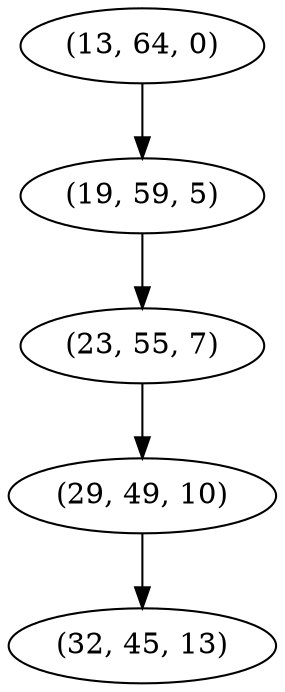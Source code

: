 digraph tree {
    "(13, 64, 0)";
    "(19, 59, 5)";
    "(23, 55, 7)";
    "(29, 49, 10)";
    "(32, 45, 13)";
    "(13, 64, 0)" -> "(19, 59, 5)";
    "(19, 59, 5)" -> "(23, 55, 7)";
    "(23, 55, 7)" -> "(29, 49, 10)";
    "(29, 49, 10)" -> "(32, 45, 13)";
}
